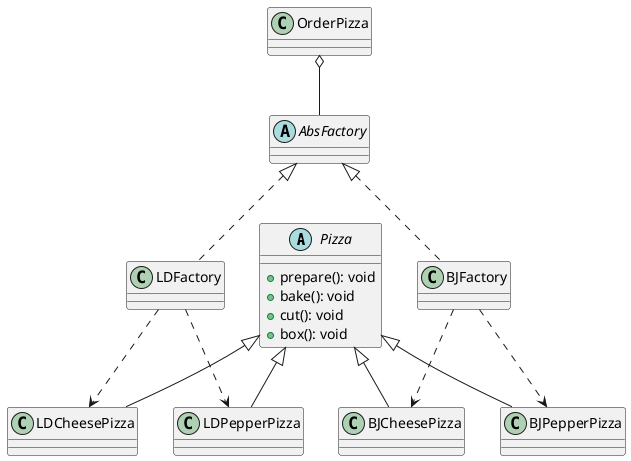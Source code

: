 @startuml

abstract class Pizza
Pizza : +prepare(): void
Pizza : +bake(): void
Pizza : +cut(): void
Pizza : +box(): void

class BJCheesePizza
class BJPepperPizza

class LDCheesePizza
class LDPepperPizza

Pizza <|-- BJCheesePizza
Pizza <|-- BJPepperPizza
Pizza <|-- LDCheesePizza
Pizza <|-- LDPepperPizza

abstract class AbsFactory
class BJFactory
class LDFactory

AbsFactory <|.. BJFactory
AbsFactory <|.. LDFactory

BJFactory ..> BJPepperPizza
BJFactory ..> BJCheesePizza
LDFactory ..> LDCheesePizza
LDFactory ..> LDPepperPizza

class OrderPizza
OrderPizza o-- AbsFactory

@enduml